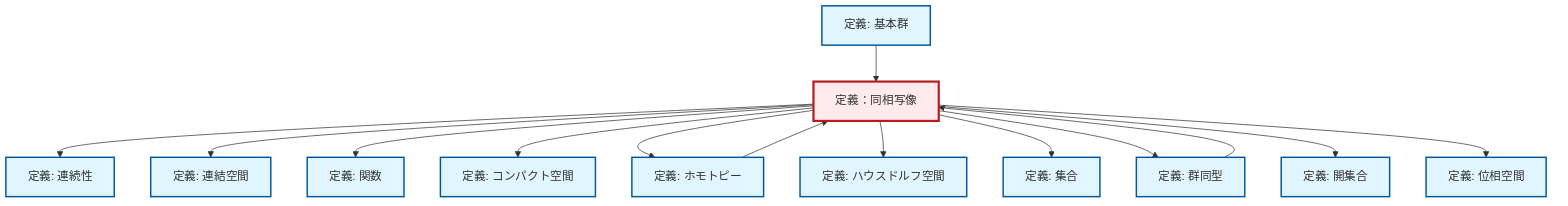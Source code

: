 graph TD
    classDef definition fill:#e1f5fe,stroke:#01579b,stroke-width:2px
    classDef theorem fill:#f3e5f5,stroke:#4a148c,stroke-width:2px
    classDef axiom fill:#fff3e0,stroke:#e65100,stroke-width:2px
    classDef example fill:#e8f5e9,stroke:#1b5e20,stroke-width:2px
    classDef current fill:#ffebee,stroke:#b71c1c,stroke-width:3px
    def-open-set["定義: 開集合"]:::definition
    def-function["定義: 関数"]:::definition
    def-connected["定義: 連結空間"]:::definition
    def-compact["定義: コンパクト空間"]:::definition
    def-fundamental-group["定義: 基本群"]:::definition
    def-homotopy["定義: ホモトピー"]:::definition
    def-homeomorphism["定義：同相写像"]:::definition
    def-isomorphism["定義: 群同型"]:::definition
    def-set["定義: 集合"]:::definition
    def-hausdorff["定義: ハウスドルフ空間"]:::definition
    def-continuity["定義: 連続性"]:::definition
    def-topological-space["定義: 位相空間"]:::definition
    def-homeomorphism --> def-continuity
    def-homotopy --> def-homeomorphism
    def-homeomorphism --> def-connected
    def-homeomorphism --> def-function
    def-homeomorphism --> def-compact
    def-homeomorphism --> def-homotopy
    def-homeomorphism --> def-hausdorff
    def-fundamental-group --> def-homeomorphism
    def-isomorphism --> def-homeomorphism
    def-homeomorphism --> def-set
    def-homeomorphism --> def-isomorphism
    def-homeomorphism --> def-open-set
    def-homeomorphism --> def-topological-space
    class def-homeomorphism current